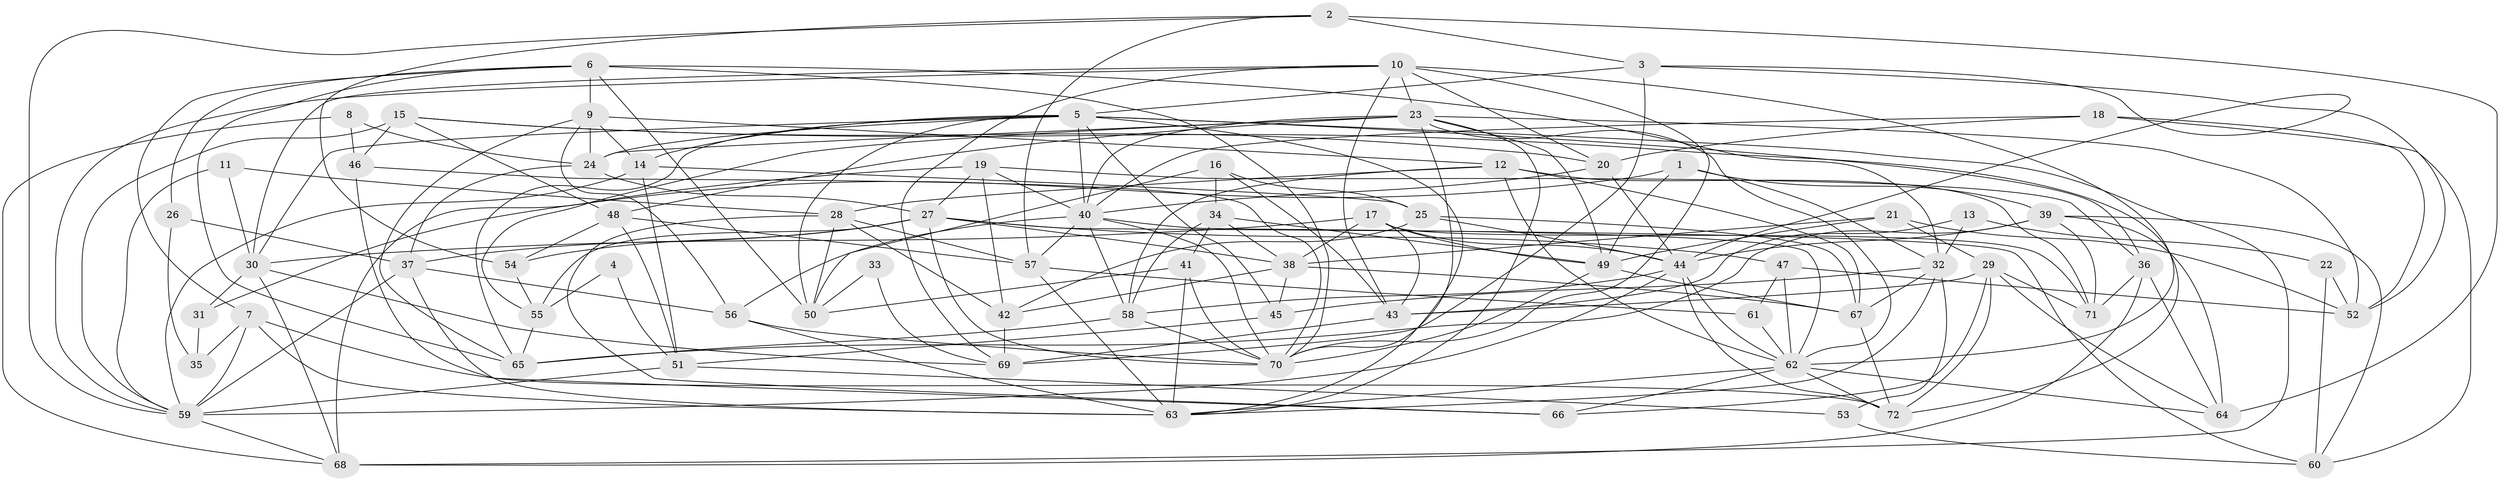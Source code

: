 // original degree distribution, {5: 0.1888111888111888, 4: 0.2867132867132867, 3: 0.23076923076923078, 2: 0.15384615384615385, 6: 0.09090909090909091, 7: 0.03496503496503497, 8: 0.006993006993006993, 9: 0.006993006993006993}
// Generated by graph-tools (version 1.1) at 2025/02/03/09/25 03:02:00]
// undirected, 72 vertices, 201 edges
graph export_dot {
graph [start="1"]
  node [color=gray90,style=filled];
  1;
  2;
  3;
  4;
  5;
  6;
  7;
  8;
  9;
  10;
  11;
  12;
  13;
  14;
  15;
  16;
  17;
  18;
  19;
  20;
  21;
  22;
  23;
  24;
  25;
  26;
  27;
  28;
  29;
  30;
  31;
  32;
  33;
  34;
  35;
  36;
  37;
  38;
  39;
  40;
  41;
  42;
  43;
  44;
  45;
  46;
  47;
  48;
  49;
  50;
  51;
  52;
  53;
  54;
  55;
  56;
  57;
  58;
  59;
  60;
  61;
  62;
  63;
  64;
  65;
  66;
  67;
  68;
  69;
  70;
  71;
  72;
  1 -- 31 [weight=2.0];
  1 -- 32 [weight=1.0];
  1 -- 39 [weight=1.0];
  1 -- 49 [weight=1.0];
  2 -- 3 [weight=1.0];
  2 -- 54 [weight=1.0];
  2 -- 57 [weight=1.0];
  2 -- 59 [weight=1.0];
  2 -- 64 [weight=2.0];
  3 -- 5 [weight=1.0];
  3 -- 44 [weight=1.0];
  3 -- 52 [weight=1.0];
  3 -- 69 [weight=1.0];
  4 -- 51 [weight=1.0];
  4 -- 55 [weight=2.0];
  5 -- 14 [weight=1.0];
  5 -- 24 [weight=1.0];
  5 -- 30 [weight=1.0];
  5 -- 36 [weight=1.0];
  5 -- 40 [weight=1.0];
  5 -- 45 [weight=1.0];
  5 -- 50 [weight=2.0];
  5 -- 63 [weight=1.0];
  5 -- 65 [weight=1.0];
  5 -- 68 [weight=1.0];
  6 -- 7 [weight=1.0];
  6 -- 9 [weight=1.0];
  6 -- 26 [weight=1.0];
  6 -- 32 [weight=1.0];
  6 -- 50 [weight=1.0];
  6 -- 65 [weight=1.0];
  6 -- 70 [weight=1.0];
  7 -- 35 [weight=1.0];
  7 -- 59 [weight=1.0];
  7 -- 63 [weight=1.0];
  7 -- 72 [weight=1.0];
  8 -- 24 [weight=1.0];
  8 -- 46 [weight=1.0];
  8 -- 68 [weight=1.0];
  9 -- 12 [weight=1.0];
  9 -- 14 [weight=1.0];
  9 -- 24 [weight=1.0];
  9 -- 56 [weight=1.0];
  9 -- 65 [weight=1.0];
  10 -- 20 [weight=1.0];
  10 -- 23 [weight=1.0];
  10 -- 30 [weight=1.0];
  10 -- 43 [weight=1.0];
  10 -- 59 [weight=1.0];
  10 -- 62 [weight=1.0];
  10 -- 69 [weight=1.0];
  10 -- 70 [weight=1.0];
  11 -- 28 [weight=1.0];
  11 -- 30 [weight=1.0];
  11 -- 59 [weight=1.0];
  12 -- 28 [weight=1.0];
  12 -- 58 [weight=1.0];
  12 -- 62 [weight=2.0];
  12 -- 67 [weight=1.0];
  12 -- 71 [weight=1.0];
  13 -- 22 [weight=1.0];
  13 -- 32 [weight=1.0];
  13 -- 43 [weight=1.0];
  14 -- 25 [weight=1.0];
  14 -- 51 [weight=2.0];
  14 -- 59 [weight=1.0];
  15 -- 20 [weight=1.0];
  15 -- 46 [weight=1.0];
  15 -- 48 [weight=1.0];
  15 -- 59 [weight=1.0];
  15 -- 72 [weight=1.0];
  16 -- 25 [weight=1.0];
  16 -- 34 [weight=1.0];
  16 -- 43 [weight=1.0];
  16 -- 50 [weight=1.0];
  17 -- 30 [weight=1.0];
  17 -- 38 [weight=1.0];
  17 -- 43 [weight=1.0];
  17 -- 44 [weight=1.0];
  17 -- 49 [weight=1.0];
  17 -- 71 [weight=1.0];
  18 -- 20 [weight=1.0];
  18 -- 40 [weight=1.0];
  18 -- 52 [weight=1.0];
  18 -- 60 [weight=1.0];
  19 -- 27 [weight=1.0];
  19 -- 36 [weight=1.0];
  19 -- 40 [weight=1.0];
  19 -- 42 [weight=1.0];
  19 -- 68 [weight=1.0];
  20 -- 40 [weight=1.0];
  20 -- 44 [weight=1.0];
  21 -- 29 [weight=1.0];
  21 -- 38 [weight=2.0];
  21 -- 49 [weight=1.0];
  21 -- 52 [weight=1.0];
  22 -- 52 [weight=1.0];
  22 -- 60 [weight=1.0];
  23 -- 24 [weight=1.0];
  23 -- 40 [weight=1.0];
  23 -- 48 [weight=1.0];
  23 -- 49 [weight=1.0];
  23 -- 52 [weight=1.0];
  23 -- 55 [weight=1.0];
  23 -- 62 [weight=1.0];
  23 -- 63 [weight=1.0];
  23 -- 70 [weight=1.0];
  24 -- 27 [weight=1.0];
  24 -- 37 [weight=1.0];
  25 -- 42 [weight=1.0];
  25 -- 44 [weight=1.0];
  25 -- 67 [weight=1.0];
  26 -- 35 [weight=1.0];
  26 -- 37 [weight=1.0];
  27 -- 37 [weight=1.0];
  27 -- 38 [weight=1.0];
  27 -- 47 [weight=1.0];
  27 -- 54 [weight=1.0];
  27 -- 55 [weight=1.0];
  27 -- 60 [weight=1.0];
  27 -- 70 [weight=1.0];
  28 -- 42 [weight=1.0];
  28 -- 50 [weight=1.0];
  28 -- 57 [weight=1.0];
  28 -- 66 [weight=1.0];
  29 -- 43 [weight=1.0];
  29 -- 64 [weight=1.0];
  29 -- 66 [weight=1.0];
  29 -- 71 [weight=1.0];
  29 -- 72 [weight=1.0];
  30 -- 31 [weight=1.0];
  30 -- 68 [weight=1.0];
  30 -- 69 [weight=1.0];
  31 -- 35 [weight=1.0];
  32 -- 45 [weight=1.0];
  32 -- 53 [weight=1.0];
  32 -- 63 [weight=1.0];
  32 -- 67 [weight=1.0];
  33 -- 50 [weight=1.0];
  33 -- 69 [weight=1.0];
  34 -- 38 [weight=1.0];
  34 -- 41 [weight=1.0];
  34 -- 49 [weight=1.0];
  34 -- 58 [weight=1.0];
  36 -- 64 [weight=1.0];
  36 -- 68 [weight=1.0];
  36 -- 71 [weight=1.0];
  37 -- 56 [weight=1.0];
  37 -- 59 [weight=1.0];
  37 -- 63 [weight=1.0];
  38 -- 42 [weight=1.0];
  38 -- 45 [weight=1.0];
  38 -- 67 [weight=1.0];
  39 -- 44 [weight=1.0];
  39 -- 60 [weight=1.0];
  39 -- 64 [weight=1.0];
  39 -- 65 [weight=1.0];
  39 -- 71 [weight=1.0];
  40 -- 56 [weight=1.0];
  40 -- 57 [weight=1.0];
  40 -- 58 [weight=1.0];
  40 -- 62 [weight=1.0];
  40 -- 70 [weight=1.0];
  41 -- 50 [weight=1.0];
  41 -- 63 [weight=1.0];
  41 -- 70 [weight=1.0];
  42 -- 69 [weight=2.0];
  43 -- 69 [weight=1.0];
  44 -- 58 [weight=1.0];
  44 -- 59 [weight=1.0];
  44 -- 62 [weight=1.0];
  44 -- 72 [weight=1.0];
  45 -- 51 [weight=1.0];
  46 -- 66 [weight=1.0];
  46 -- 70 [weight=1.0];
  47 -- 52 [weight=2.0];
  47 -- 61 [weight=1.0];
  47 -- 62 [weight=1.0];
  48 -- 51 [weight=1.0];
  48 -- 54 [weight=1.0];
  48 -- 57 [weight=1.0];
  49 -- 67 [weight=1.0];
  49 -- 70 [weight=1.0];
  51 -- 53 [weight=1.0];
  51 -- 59 [weight=1.0];
  53 -- 60 [weight=1.0];
  54 -- 55 [weight=1.0];
  55 -- 65 [weight=1.0];
  56 -- 63 [weight=1.0];
  56 -- 70 [weight=1.0];
  57 -- 61 [weight=1.0];
  57 -- 63 [weight=1.0];
  58 -- 65 [weight=1.0];
  58 -- 70 [weight=1.0];
  59 -- 68 [weight=1.0];
  61 -- 62 [weight=1.0];
  62 -- 63 [weight=1.0];
  62 -- 64 [weight=1.0];
  62 -- 66 [weight=1.0];
  62 -- 72 [weight=2.0];
  67 -- 72 [weight=1.0];
}
